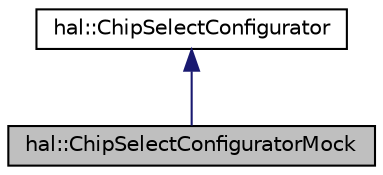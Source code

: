 digraph "hal::ChipSelectConfiguratorMock"
{
 // INTERACTIVE_SVG=YES
  edge [fontname="Helvetica",fontsize="10",labelfontname="Helvetica",labelfontsize="10"];
  node [fontname="Helvetica",fontsize="10",shape=record];
  Node2 [label="hal::ChipSelectConfiguratorMock",height=0.2,width=0.4,color="black", fillcolor="grey75", style="filled", fontcolor="black"];
  Node3 -> Node2 [dir="back",color="midnightblue",fontsize="10",style="solid",fontname="Helvetica"];
  Node3 [label="hal::ChipSelectConfigurator",height=0.2,width=0.4,color="black", fillcolor="white", style="filled",URL="$d4/d53/classhal_1_1_chip_select_configurator.html"];
}
